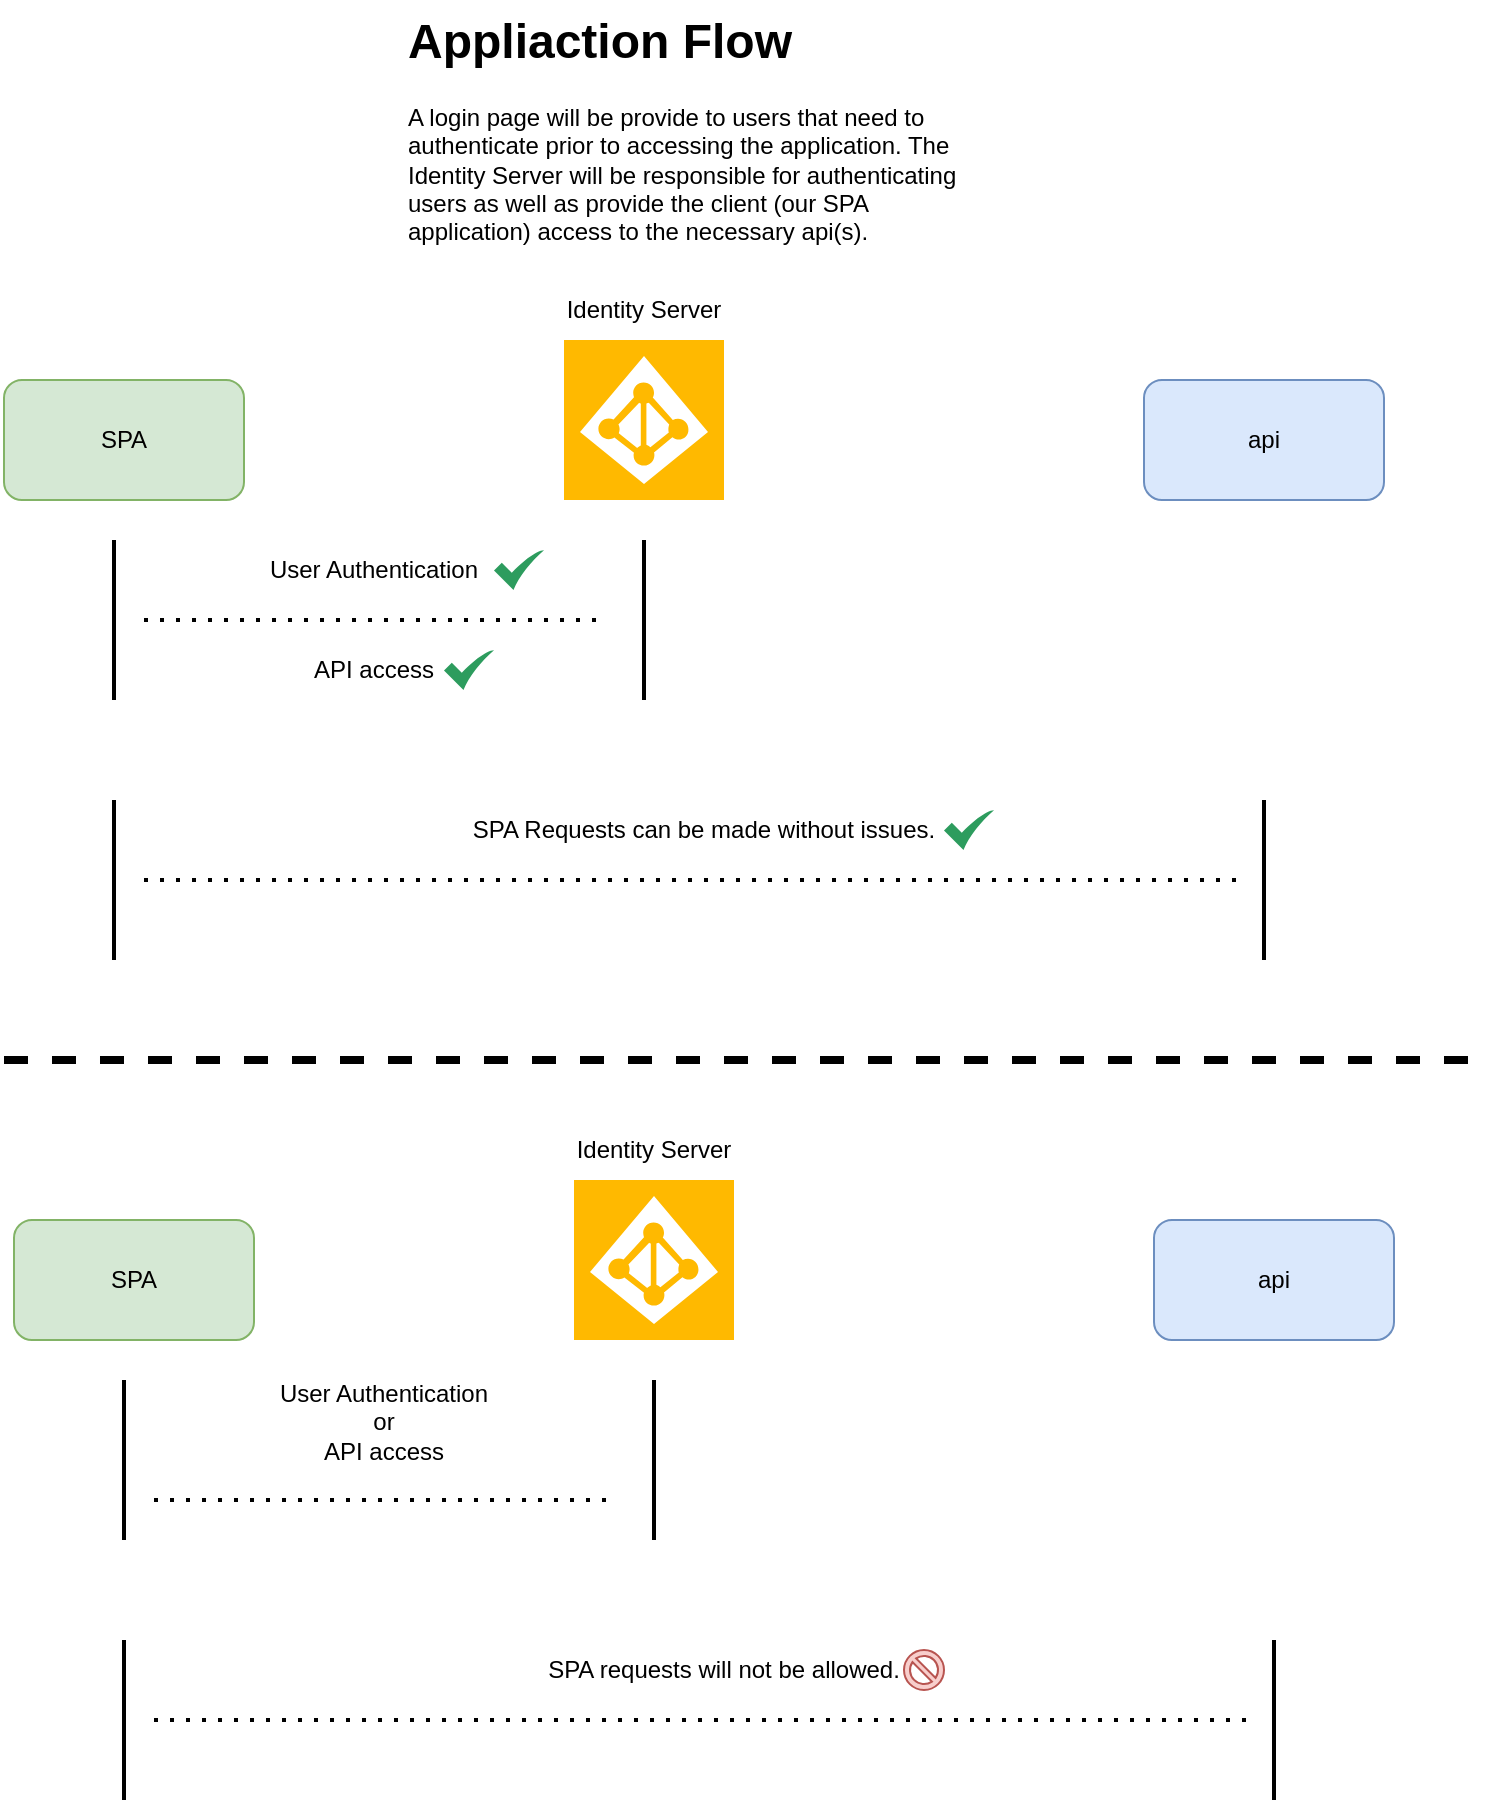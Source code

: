 <mxfile version="24.2.0" type="github">
  <diagram name="Page-1" id="LfIRwIsGOQLriB3sK6uA">
    <mxGraphModel dx="1144" dy="636" grid="1" gridSize="10" guides="1" tooltips="1" connect="1" arrows="1" fold="1" page="0" pageScale="1" pageWidth="850" pageHeight="1100" math="0" shadow="0">
      <root>
        <mxCell id="0" />
        <mxCell id="1" parent="0" />
        <mxCell id="XJBVZiOgVVjpqYQIzhoc-7" value="&lt;h1 style=&quot;margin-top: 0px;&quot;&gt;Appliaction Flow&lt;/h1&gt;&lt;p&gt;A login page will be provide to users that need to authenticate prior to accessing the application. The Identity Server will be responsible for authenticating users as well as provide the client (our SPA application) access to the necessary api(s).&lt;/p&gt;" style="text;html=1;whiteSpace=wrap;overflow=hidden;rounded=0;" vertex="1" parent="1">
          <mxGeometry x="280" y="290" width="280" height="130" as="geometry" />
        </mxCell>
        <mxCell id="XJBVZiOgVVjpqYQIzhoc-8" value="SPA" style="rounded=1;whiteSpace=wrap;html=1;fillColor=#d5e8d4;strokeColor=#82b366;" vertex="1" parent="1">
          <mxGeometry x="80" y="480" width="120" height="60" as="geometry" />
        </mxCell>
        <mxCell id="XJBVZiOgVVjpqYQIzhoc-9" value="" style="image;sketch=0;aspect=fixed;html=1;points=[];align=center;fontSize=12;image=img/lib/mscae/Azure_AD_Identity_Protection.svg;" vertex="1" parent="1">
          <mxGeometry x="360" y="460" width="80" height="80" as="geometry" />
        </mxCell>
        <mxCell id="XJBVZiOgVVjpqYQIzhoc-10" value="Identity Server" style="text;html=1;align=center;verticalAlign=middle;whiteSpace=wrap;rounded=0;" vertex="1" parent="1">
          <mxGeometry x="355" y="430" width="90" height="30" as="geometry" />
        </mxCell>
        <mxCell id="XJBVZiOgVVjpqYQIzhoc-11" value="api" style="rounded=1;whiteSpace=wrap;html=1;fillColor=#dae8fc;strokeColor=#6c8ebf;" vertex="1" parent="1">
          <mxGeometry x="650" y="480" width="120" height="60" as="geometry" />
        </mxCell>
        <mxCell id="XJBVZiOgVVjpqYQIzhoc-12" value="" style="line;strokeWidth=2;direction=south;html=1;" vertex="1" parent="1">
          <mxGeometry x="130" y="560" width="10" height="80" as="geometry" />
        </mxCell>
        <mxCell id="XJBVZiOgVVjpqYQIzhoc-13" value="" style="line;strokeWidth=2;direction=south;html=1;" vertex="1" parent="1">
          <mxGeometry x="395" y="560" width="10" height="80" as="geometry" />
        </mxCell>
        <mxCell id="XJBVZiOgVVjpqYQIzhoc-14" value="" style="endArrow=none;dashed=1;html=1;dashPattern=1 3;strokeWidth=2;rounded=0;" edge="1" parent="1">
          <mxGeometry width="50" height="50" relative="1" as="geometry">
            <mxPoint x="150" y="600" as="sourcePoint" />
            <mxPoint x="380" y="600" as="targetPoint" />
          </mxGeometry>
        </mxCell>
        <mxCell id="XJBVZiOgVVjpqYQIzhoc-16" value="User Authentication" style="text;html=1;align=center;verticalAlign=middle;whiteSpace=wrap;rounded=0;" vertex="1" parent="1">
          <mxGeometry x="180" y="560" width="170" height="30" as="geometry" />
        </mxCell>
        <mxCell id="XJBVZiOgVVjpqYQIzhoc-17" value="API access" style="text;html=1;align=center;verticalAlign=middle;whiteSpace=wrap;rounded=0;" vertex="1" parent="1">
          <mxGeometry x="210" y="610" width="110" height="30" as="geometry" />
        </mxCell>
        <mxCell id="XJBVZiOgVVjpqYQIzhoc-18" value="" style="line;strokeWidth=2;direction=south;html=1;" vertex="1" parent="1">
          <mxGeometry x="130" y="690" width="10" height="80" as="geometry" />
        </mxCell>
        <mxCell id="XJBVZiOgVVjpqYQIzhoc-19" value="" style="line;strokeWidth=2;direction=south;html=1;" vertex="1" parent="1">
          <mxGeometry x="705" y="690" width="10" height="80" as="geometry" />
        </mxCell>
        <mxCell id="XJBVZiOgVVjpqYQIzhoc-20" value="" style="endArrow=none;dashed=1;html=1;dashPattern=1 3;strokeWidth=2;rounded=0;" edge="1" parent="1">
          <mxGeometry width="50" height="50" relative="1" as="geometry">
            <mxPoint x="150" y="730" as="sourcePoint" />
            <mxPoint x="700" y="730" as="targetPoint" />
          </mxGeometry>
        </mxCell>
        <mxCell id="XJBVZiOgVVjpqYQIzhoc-23" value="" style="sketch=0;html=1;aspect=fixed;strokeColor=none;shadow=0;align=center;fillColor=#2D9C5E;verticalAlign=top;labelPosition=center;verticalLabelPosition=bottom;shape=mxgraph.gcp2.check" vertex="1" parent="1">
          <mxGeometry x="325" y="565" width="25" height="20" as="geometry" />
        </mxCell>
        <mxCell id="XJBVZiOgVVjpqYQIzhoc-24" value="" style="sketch=0;html=1;aspect=fixed;strokeColor=none;shadow=0;align=center;fillColor=#2D9C5E;verticalAlign=top;labelPosition=center;verticalLabelPosition=bottom;shape=mxgraph.gcp2.check" vertex="1" parent="1">
          <mxGeometry x="300" y="615" width="25" height="20" as="geometry" />
        </mxCell>
        <mxCell id="XJBVZiOgVVjpqYQIzhoc-25" value="SPA Requests can be made without issues." style="text;html=1;align=center;verticalAlign=middle;whiteSpace=wrap;rounded=0;" vertex="1" parent="1">
          <mxGeometry x="300" y="690" width="260" height="30" as="geometry" />
        </mxCell>
        <mxCell id="XJBVZiOgVVjpqYQIzhoc-27" value="" style="sketch=0;html=1;aspect=fixed;strokeColor=none;shadow=0;align=center;fillColor=#2D9C5E;verticalAlign=top;labelPosition=center;verticalLabelPosition=bottom;shape=mxgraph.gcp2.check" vertex="1" parent="1">
          <mxGeometry x="550" y="695" width="25" height="20" as="geometry" />
        </mxCell>
        <mxCell id="XJBVZiOgVVjpqYQIzhoc-28" value="SPA" style="rounded=1;whiteSpace=wrap;html=1;fillColor=#d5e8d4;strokeColor=#82b366;" vertex="1" parent="1">
          <mxGeometry x="85" y="900" width="120" height="60" as="geometry" />
        </mxCell>
        <mxCell id="XJBVZiOgVVjpqYQIzhoc-29" value="" style="image;sketch=0;aspect=fixed;html=1;points=[];align=center;fontSize=12;image=img/lib/mscae/Azure_AD_Identity_Protection.svg;" vertex="1" parent="1">
          <mxGeometry x="365" y="880" width="80" height="80" as="geometry" />
        </mxCell>
        <mxCell id="XJBVZiOgVVjpqYQIzhoc-30" value="Identity Server" style="text;html=1;align=center;verticalAlign=middle;whiteSpace=wrap;rounded=0;" vertex="1" parent="1">
          <mxGeometry x="360" y="850" width="90" height="30" as="geometry" />
        </mxCell>
        <mxCell id="XJBVZiOgVVjpqYQIzhoc-31" value="api" style="rounded=1;whiteSpace=wrap;html=1;fillColor=#dae8fc;strokeColor=#6c8ebf;" vertex="1" parent="1">
          <mxGeometry x="655" y="900" width="120" height="60" as="geometry" />
        </mxCell>
        <mxCell id="XJBVZiOgVVjpqYQIzhoc-32" value="" style="line;strokeWidth=2;direction=south;html=1;" vertex="1" parent="1">
          <mxGeometry x="135" y="980" width="10" height="80" as="geometry" />
        </mxCell>
        <mxCell id="XJBVZiOgVVjpqYQIzhoc-33" value="" style="line;strokeWidth=2;direction=south;html=1;" vertex="1" parent="1">
          <mxGeometry x="400" y="980" width="10" height="80" as="geometry" />
        </mxCell>
        <mxCell id="XJBVZiOgVVjpqYQIzhoc-34" value="" style="endArrow=none;dashed=1;html=1;dashPattern=1 3;strokeWidth=2;rounded=0;" edge="1" parent="1">
          <mxGeometry width="50" height="50" relative="1" as="geometry">
            <mxPoint x="155" y="1040" as="sourcePoint" />
            <mxPoint x="385" y="1040" as="targetPoint" />
          </mxGeometry>
        </mxCell>
        <mxCell id="XJBVZiOgVVjpqYQIzhoc-35" value="User Authentication&lt;br&gt;or&lt;br&gt;API access" style="text;html=1;align=center;verticalAlign=middle;whiteSpace=wrap;rounded=0;" vertex="1" parent="1">
          <mxGeometry x="185" y="985.5" width="170" height="30" as="geometry" />
        </mxCell>
        <mxCell id="XJBVZiOgVVjpqYQIzhoc-37" value="" style="line;strokeWidth=2;direction=south;html=1;" vertex="1" parent="1">
          <mxGeometry x="135" y="1110" width="10" height="80" as="geometry" />
        </mxCell>
        <mxCell id="XJBVZiOgVVjpqYQIzhoc-38" value="" style="line;strokeWidth=2;direction=south;html=1;" vertex="1" parent="1">
          <mxGeometry x="710" y="1110" width="10" height="80" as="geometry" />
        </mxCell>
        <mxCell id="XJBVZiOgVVjpqYQIzhoc-39" value="" style="endArrow=none;dashed=1;html=1;dashPattern=1 3;strokeWidth=2;rounded=0;" edge="1" parent="1">
          <mxGeometry width="50" height="50" relative="1" as="geometry">
            <mxPoint x="155" y="1150" as="sourcePoint" />
            <mxPoint x="705" y="1150" as="targetPoint" />
          </mxGeometry>
        </mxCell>
        <mxCell id="XJBVZiOgVVjpqYQIzhoc-42" value="SPA requests will not be allowed." style="text;html=1;align=center;verticalAlign=middle;whiteSpace=wrap;rounded=0;" vertex="1" parent="1">
          <mxGeometry x="310" y="1110" width="260" height="30" as="geometry" />
        </mxCell>
        <mxCell id="XJBVZiOgVVjpqYQIzhoc-44" value="" style="endArrow=none;dashed=1;html=1;rounded=0;fontSize=20;fontStyle=1;strokeWidth=4;" edge="1" parent="1">
          <mxGeometry width="50" height="50" relative="1" as="geometry">
            <mxPoint x="80" y="820" as="sourcePoint" />
            <mxPoint x="820" y="820" as="targetPoint" />
          </mxGeometry>
        </mxCell>
        <mxCell id="XJBVZiOgVVjpqYQIzhoc-45" value="" style="shape=image;html=1;verticalAlign=top;verticalLabelPosition=bottom;labelBackgroundColor=#ffffff;imageAspect=0;aspect=fixed;image=https://cdn2.iconfinder.com/data/icons/onebit/PNG/onebit_33.png" vertex="1" parent="1">
          <mxGeometry x="331" y="991" width="19" height="19" as="geometry" />
        </mxCell>
        <mxCell id="XJBVZiOgVVjpqYQIzhoc-47" value="" style="verticalLabelPosition=bottom;verticalAlign=top;html=1;shape=mxgraph.basic.no_symbol;fillColor=#f8cecc;strokeColor=#b85450;" vertex="1" parent="1">
          <mxGeometry x="530" y="1115" width="20" height="20" as="geometry" />
        </mxCell>
      </root>
    </mxGraphModel>
  </diagram>
</mxfile>
